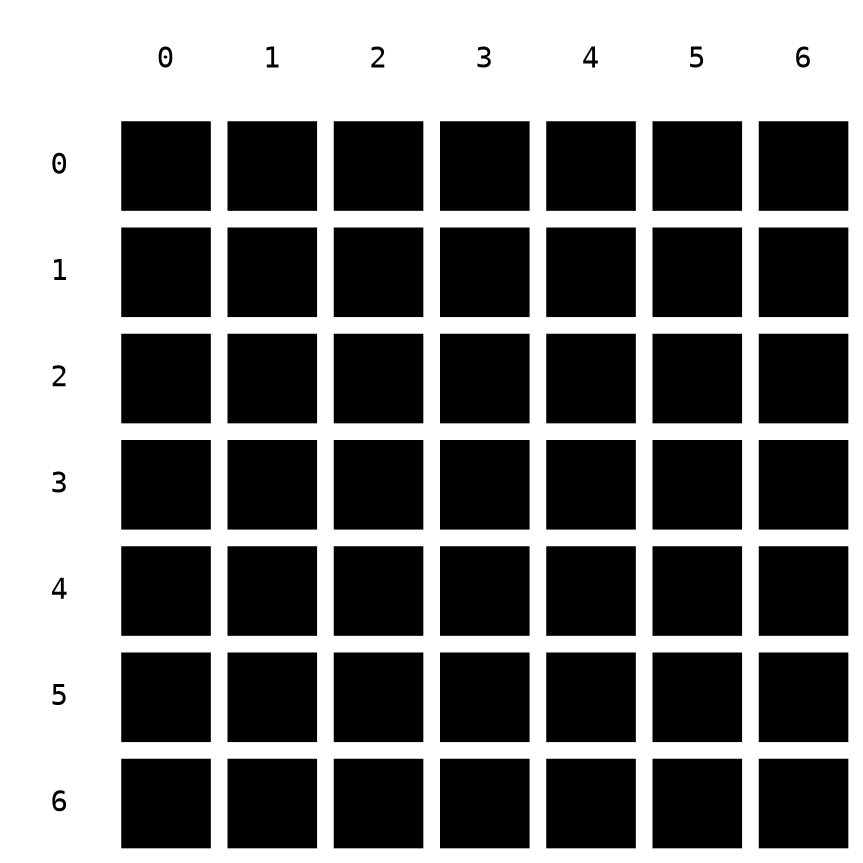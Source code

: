 digraph {
    node [shape=plaintext, fontname="monospace", fixedsize=true, width=0.6, height=0.6, color=white];
    pad=0.1;
    nodesep=0.11;
    ranksep=0.1

    0 [style=invis];
    1 [label="0"];
    2 [label="1"];
    3 [label="2"];
    4 [label="3"];
    5 [label="4"];
    6 [label="5"];
    7 [label="6"];
    1, 2, 3, 4, 5, 6, 7 [color=white];

    8 [label="0"];
    16 [label="1"];
    24 [label="2"];
    32 [label="3"];
    40 [label="4"];
    48 [label="5"];
    56 [label="6"];
    8, 16, 24, 32, 40, 48, 56 [color=white];
    9, 10, 11, 12, 13, 14, 15, 17, 18, 19, 20, 21, 22, 23, 25, 26, 27, 28, 29, 30, 31, 33, 34, 35, 36, 37, 38, 39, 41, 42, 43, 44, 45, 46, 47, 49, 50, 51, 52, 53, 54, 55, 57, 58, 59, 60, 61, 62, 63 [style=filled, color="#ddd", fontcolor="#555"];

    edge [style=invis];

    /// assert!(dist[0].eq(&[0, 5, 3, 2, 3, 3, 4]));
    /// assert!(dist[1].eq(&[3, 0, 5, 1, 2, 2, 3]));
    /// assert!(dist[2].eq(&[13, 12, 0, 13, 14, 14, 4]));
    /// assert!(dist[3].eq(&[11, 10, 4, 0, 1, 1, 2]));
    /// assert!(dist[4].eq(&[16, 15, 3, 16, 0, 17, 7]));
    /// assert!(dist[5].eq(&[10, 9, 6, 10, 11, 0, 1]));
    /// assert!(dist[6].eq(&[9, 8, 5, 9, 10, 10, 0]));
    // 8, 9, 13, 16, 17, 25, 27, 32 [style=filled, color="gray", fontcolor="white", label="1"];

    9, 18, 27, 36, 45, 54, 63 [color="#eee", fontcolor="#999", label="0"];
    10 [label="5"];
    11 [label="3"];
    12 [label="2"];
    13 [label="3"];
    14 [label="3"];
    15 [label="4"];
    17 [label="3"];
    19 [label="5"];
    20 [label="1"];
    21 [label="2"];
    22 [label="2"];
    23 [label="3"];
    25 [label="13"];
    26 [label="12"];
    28 [label="13"];
    29 [label="14"];
    30 [label="14"];
    31 [label="4"];
    33 [label="11"];
    34 [label="10"];
    35 [label="4"];
    37 [label="1"];
    38 [label="2"];
    39 [label="1"];
    41 [label="16"];
    42 [label="15"];
    43 [label="3"];
    44 [label="16"];
    46 [label="17"];
    47 [label="7"];
    49 [label="10"];
    50 [label="9"];
    51 [label="6"];
    52 [label="10"];
    53 [label="11"];
    55 [label="1"];
    57 [label="9"];
    58 [label="8"];
    59 [label="5"];
    60 [label="9"];
    61 [label="10"];
    62 [label="10"];

    0 -> 8 -> 16 -> 24 -> 32 -> 40 -> 48 -> 56;
    1 -> 9 -> 17 -> 25 -> 33 -> 41 -> 49 -> 57;
    2 -> 10 -> 18 -> 26 -> 34 -> 42 -> 50 -> 58;
    3 -> 11 -> 19 -> 27 -> 35 -> 43 -> 51 -> 59;
    4 -> 12 -> 20 -> 28 -> 36 -> 44 -> 52 -> 60;
    5 -> 13 -> 21 -> 29 -> 37 -> 45 -> 53 -> 61;
    6 -> 14 -> 22 -> 30 -> 38 -> 46 -> 54 -> 62;
    7 -> 15 -> 23 -> 31 -> 39 -> 47 -> 55 -> 63;

    rank=same {0; 1; 2; 3; 4; 5; 6; 7};
    rank=same {8; 9; 10; 11; 12; 13; 14; 15};
    rank=same {16; 17; 18; 19; 20; 21; 22; 23};
    rank=same {24; 25; 26; 27; 28; 29; 30; 31};
    rank=same {32; 33; 34; 35; 36; 37; 38; 39};
    rank=same {40; 41; 42; 43; 44; 45; 46; 47};
    rank=same {48; 49; 50; 51; 52; 53; 54; 55};
    rank=same {56; 57; 58; 59; 60; 61; 62; 63};
}